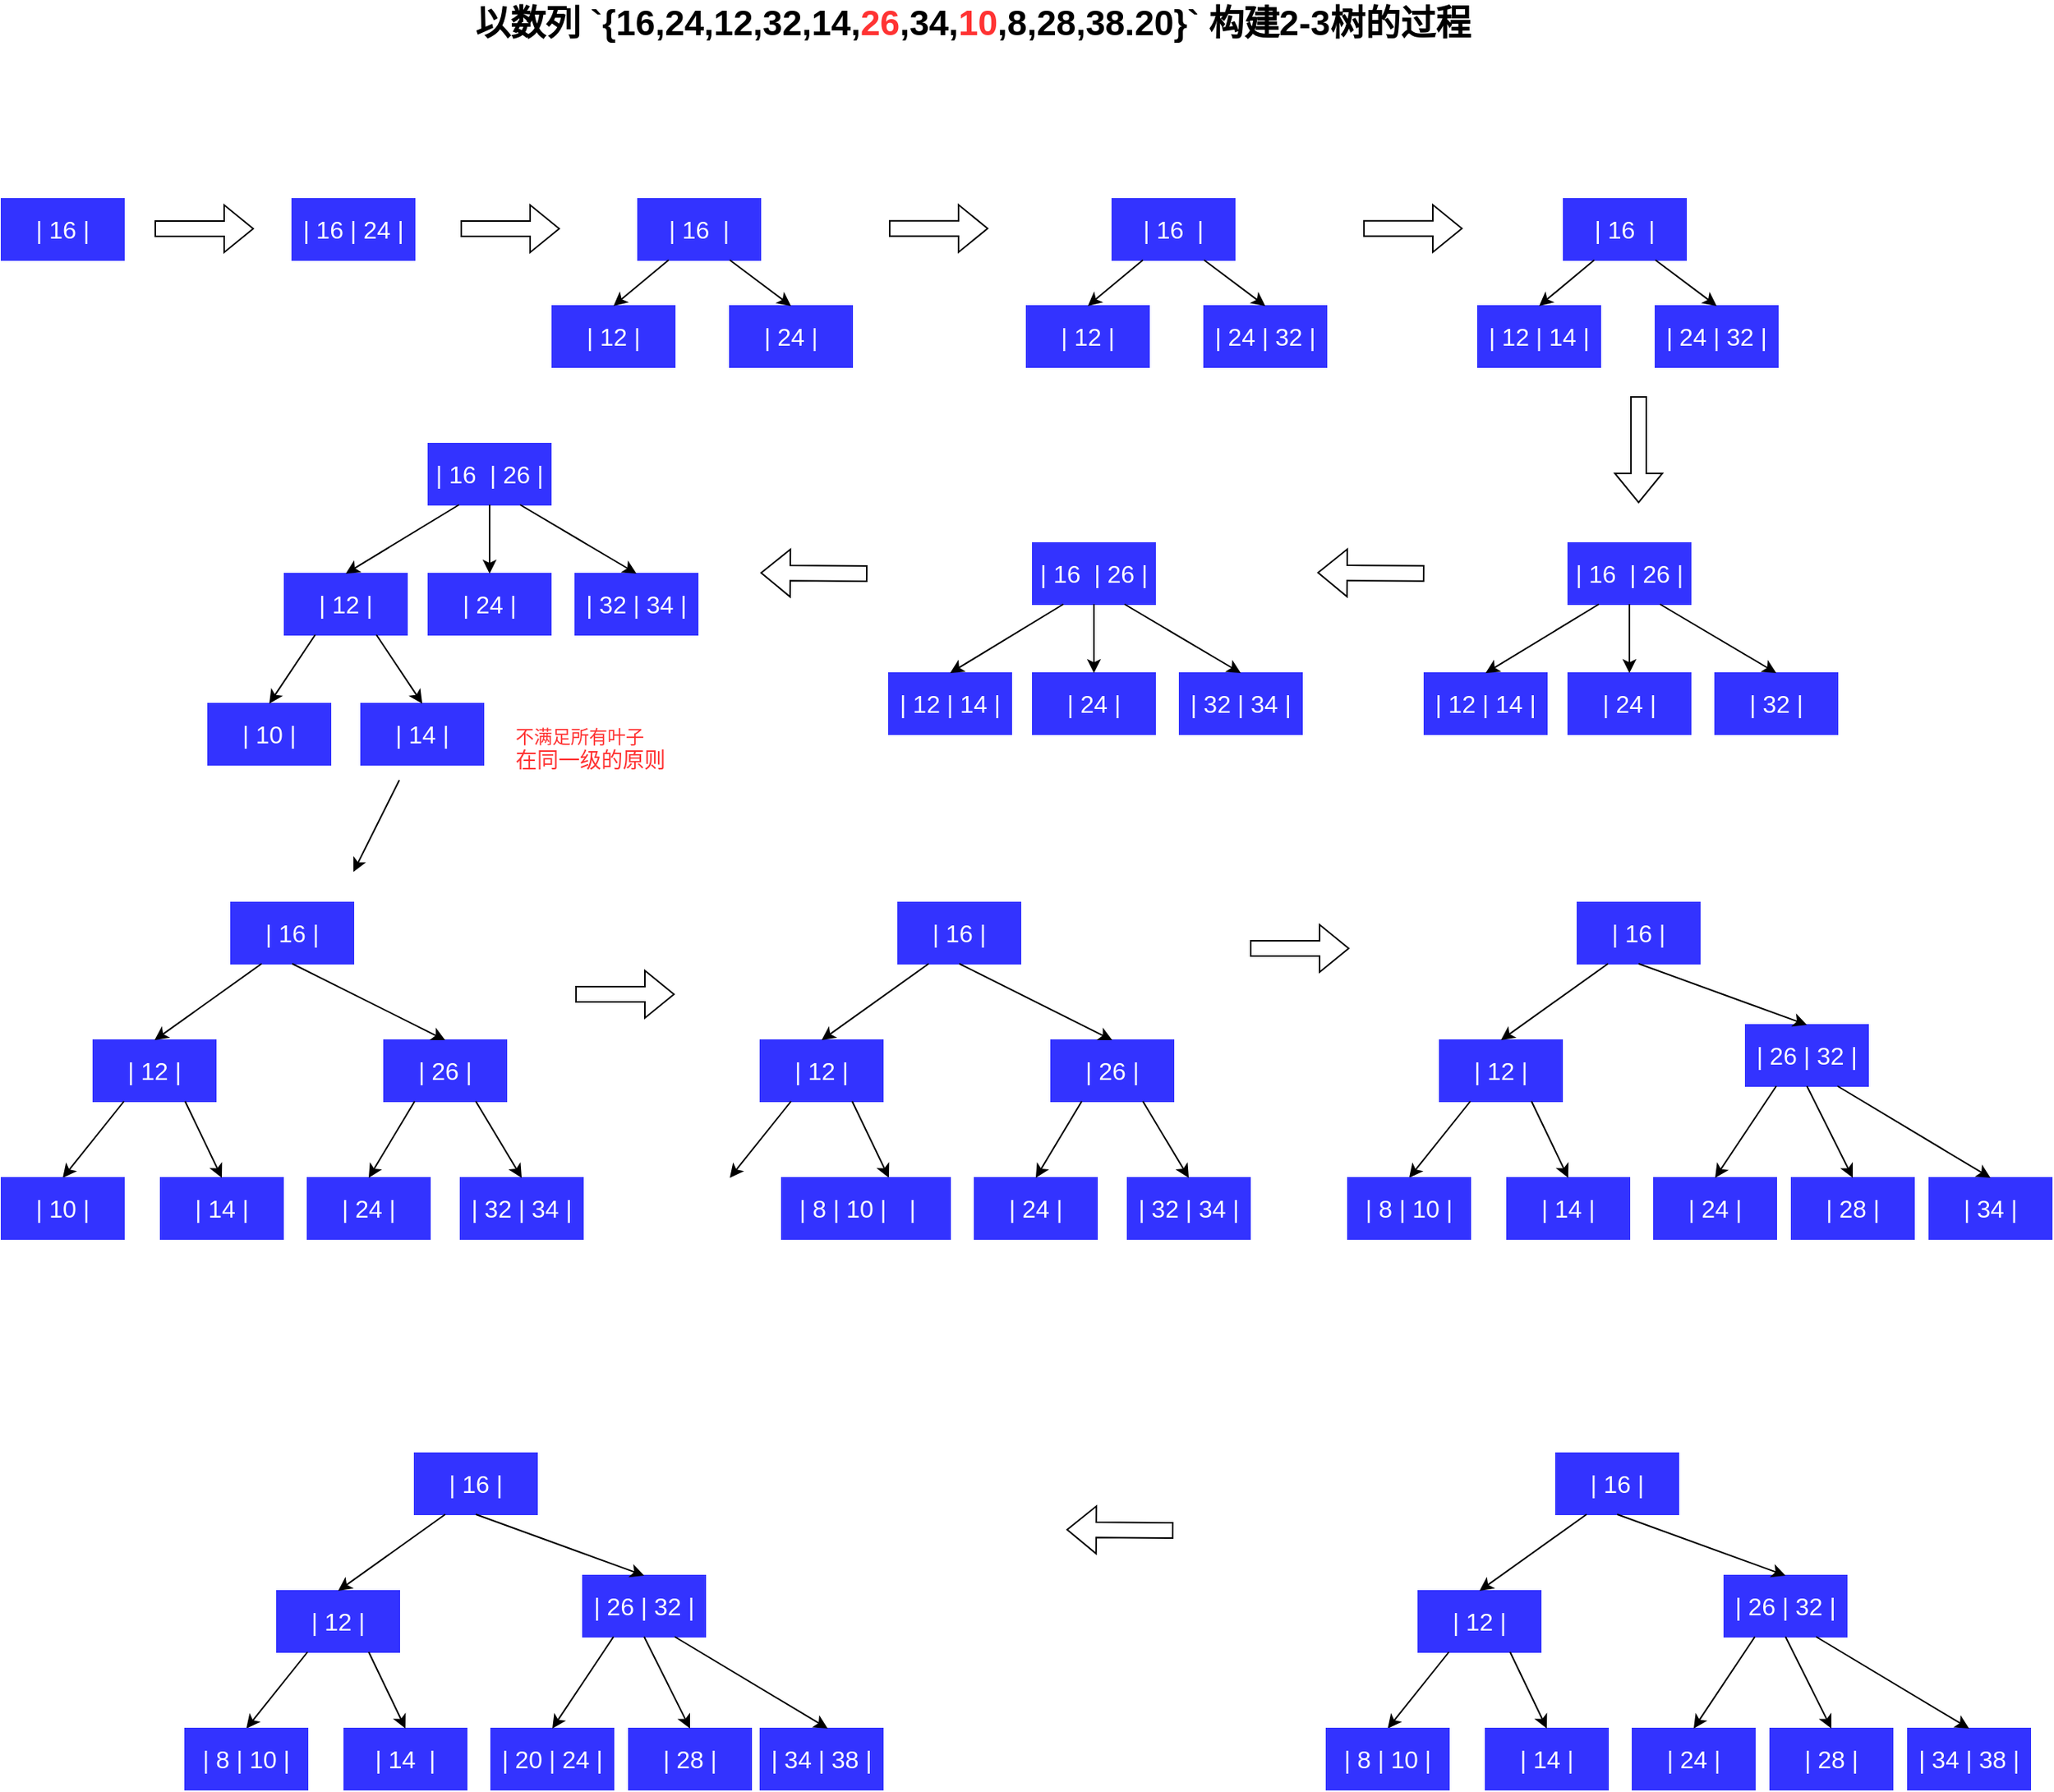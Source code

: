 <mxfile version="22.0.0" type="github">
  <diagram name="第 1 页" id="yOFKsHwZiB2qJZKwS0m_">
    <mxGraphModel dx="2655" dy="1763" grid="1" gridSize="10" guides="1" tooltips="1" connect="1" arrows="1" fold="1" page="1" pageScale="1" pageWidth="827" pageHeight="1169" math="0" shadow="0">
      <root>
        <mxCell id="0" />
        <mxCell id="1" parent="0" />
        <mxCell id="tBhQljCuQdXT5H8_TQD0-1" value="&lt;b style=&quot;font-size: 23px;&quot;&gt;以数列 `{16,24,12,32,14,&lt;font style=&quot;font-size: 23px;&quot; color=&quot;#ff3333&quot;&gt;26&lt;/font&gt;,34,&lt;font style=&quot;font-size: 23px;&quot; color=&quot;#ff3333&quot;&gt;10&lt;/font&gt;,8,28,38.20}` 构建2-3树的过程&lt;/b&gt;" style="text;html=1;strokeColor=none;fillColor=none;align=center;verticalAlign=middle;whiteSpace=wrap;rounded=0;" vertex="1" parent="1">
          <mxGeometry x="260" y="180" width="910" height="30" as="geometry" />
        </mxCell>
        <mxCell id="tBhQljCuQdXT5H8_TQD0-2" value="&lt;font style=&quot;font-size: 16px;&quot; color=&quot;#ffffff&quot;&gt;| 16 |&lt;/font&gt;" style="rounded=0;whiteSpace=wrap;html=1;strokeColor=#3333FF;fillColor=#3333FF;" vertex="1" parent="1">
          <mxGeometry x="80" y="310" width="80" height="40" as="geometry" />
        </mxCell>
        <mxCell id="tBhQljCuQdXT5H8_TQD0-4" value="&lt;font style=&quot;font-size: 16px;&quot; color=&quot;#ffffff&quot;&gt;| 16 | 24 |&lt;/font&gt;" style="rounded=0;whiteSpace=wrap;html=1;strokeColor=#3333FF;fillColor=#3333FF;" vertex="1" parent="1">
          <mxGeometry x="270" y="310" width="80" height="40" as="geometry" />
        </mxCell>
        <mxCell id="tBhQljCuQdXT5H8_TQD0-5" value="&lt;font style=&quot;font-size: 16px;&quot; color=&quot;#ffffff&quot;&gt;| 16&amp;nbsp; |&lt;/font&gt;" style="rounded=0;whiteSpace=wrap;html=1;strokeColor=#3333FF;fillColor=#3333FF;" vertex="1" parent="1">
          <mxGeometry x="496" y="310" width="80" height="40" as="geometry" />
        </mxCell>
        <mxCell id="tBhQljCuQdXT5H8_TQD0-6" value="&lt;font style=&quot;font-size: 16px;&quot; color=&quot;#ffffff&quot;&gt;| 12 |&lt;/font&gt;" style="rounded=0;whiteSpace=wrap;html=1;strokeColor=#3333FF;fillColor=#3333FF;" vertex="1" parent="1">
          <mxGeometry x="440" y="380" width="80" height="40" as="geometry" />
        </mxCell>
        <mxCell id="tBhQljCuQdXT5H8_TQD0-7" value="&lt;font style=&quot;font-size: 16px;&quot; color=&quot;#ffffff&quot;&gt;| 24 |&lt;/font&gt;" style="rounded=0;whiteSpace=wrap;html=1;strokeColor=#3333FF;fillColor=#3333FF;" vertex="1" parent="1">
          <mxGeometry x="556" y="380" width="80" height="40" as="geometry" />
        </mxCell>
        <mxCell id="tBhQljCuQdXT5H8_TQD0-8" value="" style="endArrow=classic;html=1;rounded=0;exitX=0.25;exitY=1;exitDx=0;exitDy=0;entryX=0.5;entryY=0;entryDx=0;entryDy=0;" edge="1" parent="1" source="tBhQljCuQdXT5H8_TQD0-5" target="tBhQljCuQdXT5H8_TQD0-6">
          <mxGeometry width="50" height="50" relative="1" as="geometry">
            <mxPoint x="416" y="410" as="sourcePoint" />
            <mxPoint x="466" y="360" as="targetPoint" />
          </mxGeometry>
        </mxCell>
        <mxCell id="tBhQljCuQdXT5H8_TQD0-9" value="" style="endArrow=classic;html=1;rounded=0;exitX=0.75;exitY=1;exitDx=0;exitDy=0;entryX=0.5;entryY=0;entryDx=0;entryDy=0;" edge="1" parent="1" source="tBhQljCuQdXT5H8_TQD0-5" target="tBhQljCuQdXT5H8_TQD0-7">
          <mxGeometry width="50" height="50" relative="1" as="geometry">
            <mxPoint x="416" y="410" as="sourcePoint" />
            <mxPoint x="466" y="360" as="targetPoint" />
          </mxGeometry>
        </mxCell>
        <mxCell id="tBhQljCuQdXT5H8_TQD0-10" value="" style="shape=flexArrow;endArrow=classic;html=1;rounded=0;" edge="1" parent="1">
          <mxGeometry width="50" height="50" relative="1" as="geometry">
            <mxPoint x="180" y="329.5" as="sourcePoint" />
            <mxPoint x="245" y="329.5" as="targetPoint" />
          </mxGeometry>
        </mxCell>
        <mxCell id="tBhQljCuQdXT5H8_TQD0-11" value="" style="shape=flexArrow;endArrow=classic;html=1;rounded=0;" edge="1" parent="1">
          <mxGeometry width="50" height="50" relative="1" as="geometry">
            <mxPoint x="380" y="329.5" as="sourcePoint" />
            <mxPoint x="445" y="329.5" as="targetPoint" />
          </mxGeometry>
        </mxCell>
        <mxCell id="tBhQljCuQdXT5H8_TQD0-12" value="" style="shape=flexArrow;endArrow=classic;html=1;rounded=0;" edge="1" parent="1">
          <mxGeometry width="50" height="50" relative="1" as="geometry">
            <mxPoint x="660" y="329.38" as="sourcePoint" />
            <mxPoint x="725" y="329.38" as="targetPoint" />
          </mxGeometry>
        </mxCell>
        <mxCell id="tBhQljCuQdXT5H8_TQD0-13" value="&lt;font style=&quot;font-size: 16px;&quot; color=&quot;#ffffff&quot;&gt;| 16&amp;nbsp; |&lt;/font&gt;" style="rounded=0;whiteSpace=wrap;html=1;strokeColor=#3333FF;fillColor=#3333FF;" vertex="1" parent="1">
          <mxGeometry x="806" y="310" width="80" height="40" as="geometry" />
        </mxCell>
        <mxCell id="tBhQljCuQdXT5H8_TQD0-14" value="&lt;font style=&quot;font-size: 16px;&quot; color=&quot;#ffffff&quot;&gt;| 12 |&lt;/font&gt;" style="rounded=0;whiteSpace=wrap;html=1;strokeColor=#3333FF;fillColor=#3333FF;" vertex="1" parent="1">
          <mxGeometry x="750" y="380" width="80" height="40" as="geometry" />
        </mxCell>
        <mxCell id="tBhQljCuQdXT5H8_TQD0-15" value="&lt;font style=&quot;font-size: 16px;&quot; color=&quot;#ffffff&quot;&gt;| 24 | 32 |&lt;/font&gt;" style="rounded=0;whiteSpace=wrap;html=1;strokeColor=#3333FF;fillColor=#3333FF;" vertex="1" parent="1">
          <mxGeometry x="866" y="380" width="80" height="40" as="geometry" />
        </mxCell>
        <mxCell id="tBhQljCuQdXT5H8_TQD0-16" value="" style="endArrow=classic;html=1;rounded=0;exitX=0.25;exitY=1;exitDx=0;exitDy=0;entryX=0.5;entryY=0;entryDx=0;entryDy=0;" edge="1" parent="1" source="tBhQljCuQdXT5H8_TQD0-13" target="tBhQljCuQdXT5H8_TQD0-14">
          <mxGeometry width="50" height="50" relative="1" as="geometry">
            <mxPoint x="726" y="410" as="sourcePoint" />
            <mxPoint x="776" y="360" as="targetPoint" />
          </mxGeometry>
        </mxCell>
        <mxCell id="tBhQljCuQdXT5H8_TQD0-17" value="" style="endArrow=classic;html=1;rounded=0;exitX=0.75;exitY=1;exitDx=0;exitDy=0;entryX=0.5;entryY=0;entryDx=0;entryDy=0;" edge="1" parent="1" source="tBhQljCuQdXT5H8_TQD0-13" target="tBhQljCuQdXT5H8_TQD0-15">
          <mxGeometry width="50" height="50" relative="1" as="geometry">
            <mxPoint x="726" y="410" as="sourcePoint" />
            <mxPoint x="776" y="360" as="targetPoint" />
          </mxGeometry>
        </mxCell>
        <mxCell id="tBhQljCuQdXT5H8_TQD0-18" value="&lt;font style=&quot;font-size: 16px;&quot; color=&quot;#ffffff&quot;&gt;| 16&amp;nbsp; |&lt;/font&gt;" style="rounded=0;whiteSpace=wrap;html=1;strokeColor=#3333FF;fillColor=#3333FF;" vertex="1" parent="1">
          <mxGeometry x="1101" y="310" width="80" height="40" as="geometry" />
        </mxCell>
        <mxCell id="tBhQljCuQdXT5H8_TQD0-19" value="&lt;font style=&quot;font-size: 16px;&quot; color=&quot;#ffffff&quot;&gt;| 12 | 14 |&lt;/font&gt;" style="rounded=0;whiteSpace=wrap;html=1;strokeColor=#3333FF;fillColor=#3333FF;" vertex="1" parent="1">
          <mxGeometry x="1045" y="380" width="80" height="40" as="geometry" />
        </mxCell>
        <mxCell id="tBhQljCuQdXT5H8_TQD0-20" value="&lt;font style=&quot;font-size: 16px;&quot; color=&quot;#ffffff&quot;&gt;| 24 | 32 |&lt;/font&gt;" style="rounded=0;whiteSpace=wrap;html=1;strokeColor=#3333FF;fillColor=#3333FF;" vertex="1" parent="1">
          <mxGeometry x="1161" y="380" width="80" height="40" as="geometry" />
        </mxCell>
        <mxCell id="tBhQljCuQdXT5H8_TQD0-21" value="" style="endArrow=classic;html=1;rounded=0;exitX=0.25;exitY=1;exitDx=0;exitDy=0;entryX=0.5;entryY=0;entryDx=0;entryDy=0;" edge="1" parent="1" source="tBhQljCuQdXT5H8_TQD0-18" target="tBhQljCuQdXT5H8_TQD0-19">
          <mxGeometry width="50" height="50" relative="1" as="geometry">
            <mxPoint x="1021" y="410" as="sourcePoint" />
            <mxPoint x="1071" y="360" as="targetPoint" />
          </mxGeometry>
        </mxCell>
        <mxCell id="tBhQljCuQdXT5H8_TQD0-22" value="" style="endArrow=classic;html=1;rounded=0;exitX=0.75;exitY=1;exitDx=0;exitDy=0;entryX=0.5;entryY=0;entryDx=0;entryDy=0;" edge="1" parent="1" source="tBhQljCuQdXT5H8_TQD0-18" target="tBhQljCuQdXT5H8_TQD0-20">
          <mxGeometry width="50" height="50" relative="1" as="geometry">
            <mxPoint x="1021" y="410" as="sourcePoint" />
            <mxPoint x="1071" y="360" as="targetPoint" />
          </mxGeometry>
        </mxCell>
        <mxCell id="tBhQljCuQdXT5H8_TQD0-23" value="" style="shape=flexArrow;endArrow=classic;html=1;rounded=0;" edge="1" parent="1">
          <mxGeometry width="50" height="50" relative="1" as="geometry">
            <mxPoint x="1150" y="439" as="sourcePoint" />
            <mxPoint x="1150" y="509" as="targetPoint" />
          </mxGeometry>
        </mxCell>
        <mxCell id="tBhQljCuQdXT5H8_TQD0-24" value="&lt;font style=&quot;font-size: 16px;&quot; color=&quot;#ffffff&quot;&gt;| 16&amp;nbsp; | 26 |&lt;/font&gt;" style="rounded=0;whiteSpace=wrap;html=1;strokeColor=#3333FF;fillColor=#3333FF;" vertex="1" parent="1">
          <mxGeometry x="1104" y="535" width="80" height="40" as="geometry" />
        </mxCell>
        <mxCell id="tBhQljCuQdXT5H8_TQD0-25" value="&lt;font style=&quot;font-size: 16px;&quot; color=&quot;#ffffff&quot;&gt;| 12 | 14 |&lt;/font&gt;" style="rounded=0;whiteSpace=wrap;html=1;strokeColor=#3333FF;fillColor=#3333FF;" vertex="1" parent="1">
          <mxGeometry x="1010" y="620" width="80" height="40" as="geometry" />
        </mxCell>
        <mxCell id="tBhQljCuQdXT5H8_TQD0-26" value="&lt;font style=&quot;font-size: 16px;&quot; color=&quot;#ffffff&quot;&gt;| 24 |&lt;/font&gt;" style="rounded=0;whiteSpace=wrap;html=1;strokeColor=#3333FF;fillColor=#3333FF;" vertex="1" parent="1">
          <mxGeometry x="1104" y="620" width="80" height="40" as="geometry" />
        </mxCell>
        <mxCell id="tBhQljCuQdXT5H8_TQD0-27" value="" style="endArrow=classic;html=1;rounded=0;exitX=0.25;exitY=1;exitDx=0;exitDy=0;entryX=0.5;entryY=0;entryDx=0;entryDy=0;" edge="1" parent="1" source="tBhQljCuQdXT5H8_TQD0-24" target="tBhQljCuQdXT5H8_TQD0-25">
          <mxGeometry width="50" height="50" relative="1" as="geometry">
            <mxPoint x="1024" y="635" as="sourcePoint" />
            <mxPoint x="1074" y="585" as="targetPoint" />
          </mxGeometry>
        </mxCell>
        <mxCell id="tBhQljCuQdXT5H8_TQD0-28" value="" style="endArrow=classic;html=1;rounded=0;exitX=0.5;exitY=1;exitDx=0;exitDy=0;entryX=0.5;entryY=0;entryDx=0;entryDy=0;" edge="1" parent="1" source="tBhQljCuQdXT5H8_TQD0-24" target="tBhQljCuQdXT5H8_TQD0-26">
          <mxGeometry width="50" height="50" relative="1" as="geometry">
            <mxPoint x="1024" y="635" as="sourcePoint" />
            <mxPoint x="1074" y="585" as="targetPoint" />
          </mxGeometry>
        </mxCell>
        <mxCell id="tBhQljCuQdXT5H8_TQD0-29" value="" style="shape=flexArrow;endArrow=classic;html=1;rounded=0;" edge="1" parent="1">
          <mxGeometry width="50" height="50" relative="1" as="geometry">
            <mxPoint x="1010" y="554.88" as="sourcePoint" />
            <mxPoint x="940" y="554.38" as="targetPoint" />
          </mxGeometry>
        </mxCell>
        <mxCell id="tBhQljCuQdXT5H8_TQD0-30" value="&lt;font style=&quot;font-size: 16px;&quot; color=&quot;#ffffff&quot;&gt;| 32 |&lt;/font&gt;" style="rounded=0;whiteSpace=wrap;html=1;strokeColor=#3333FF;fillColor=#3333FF;" vertex="1" parent="1">
          <mxGeometry x="1200" y="620" width="80" height="40" as="geometry" />
        </mxCell>
        <mxCell id="tBhQljCuQdXT5H8_TQD0-32" value="" style="endArrow=classic;html=1;rounded=0;entryX=0.5;entryY=0;entryDx=0;entryDy=0;exitX=0.75;exitY=1;exitDx=0;exitDy=0;" edge="1" parent="1" source="tBhQljCuQdXT5H8_TQD0-24" target="tBhQljCuQdXT5H8_TQD0-30">
          <mxGeometry width="50" height="50" relative="1" as="geometry">
            <mxPoint x="1080" y="360" as="sourcePoint" />
            <mxPoint x="1130" y="310" as="targetPoint" />
          </mxGeometry>
        </mxCell>
        <mxCell id="tBhQljCuQdXT5H8_TQD0-33" value="&lt;font style=&quot;font-size: 16px;&quot; color=&quot;#ffffff&quot;&gt;| 16&amp;nbsp; | 26 |&lt;/font&gt;" style="rounded=0;whiteSpace=wrap;html=1;strokeColor=#3333FF;fillColor=#3333FF;" vertex="1" parent="1">
          <mxGeometry x="754" y="535" width="80" height="40" as="geometry" />
        </mxCell>
        <mxCell id="tBhQljCuQdXT5H8_TQD0-34" value="&lt;font style=&quot;font-size: 16px;&quot; color=&quot;#ffffff&quot;&gt;| 12 | 14 |&lt;/font&gt;" style="rounded=0;whiteSpace=wrap;html=1;strokeColor=#3333FF;fillColor=#3333FF;" vertex="1" parent="1">
          <mxGeometry x="660" y="620" width="80" height="40" as="geometry" />
        </mxCell>
        <mxCell id="tBhQljCuQdXT5H8_TQD0-35" value="&lt;font style=&quot;font-size: 16px;&quot; color=&quot;#ffffff&quot;&gt;| 24 |&lt;/font&gt;" style="rounded=0;whiteSpace=wrap;html=1;strokeColor=#3333FF;fillColor=#3333FF;" vertex="1" parent="1">
          <mxGeometry x="754" y="620" width="80" height="40" as="geometry" />
        </mxCell>
        <mxCell id="tBhQljCuQdXT5H8_TQD0-36" value="" style="endArrow=classic;html=1;rounded=0;exitX=0.25;exitY=1;exitDx=0;exitDy=0;entryX=0.5;entryY=0;entryDx=0;entryDy=0;" edge="1" parent="1" source="tBhQljCuQdXT5H8_TQD0-33" target="tBhQljCuQdXT5H8_TQD0-34">
          <mxGeometry width="50" height="50" relative="1" as="geometry">
            <mxPoint x="674" y="635" as="sourcePoint" />
            <mxPoint x="724" y="585" as="targetPoint" />
          </mxGeometry>
        </mxCell>
        <mxCell id="tBhQljCuQdXT5H8_TQD0-37" value="" style="endArrow=classic;html=1;rounded=0;exitX=0.5;exitY=1;exitDx=0;exitDy=0;entryX=0.5;entryY=0;entryDx=0;entryDy=0;" edge="1" parent="1" source="tBhQljCuQdXT5H8_TQD0-33" target="tBhQljCuQdXT5H8_TQD0-35">
          <mxGeometry width="50" height="50" relative="1" as="geometry">
            <mxPoint x="674" y="635" as="sourcePoint" />
            <mxPoint x="724" y="585" as="targetPoint" />
          </mxGeometry>
        </mxCell>
        <mxCell id="tBhQljCuQdXT5H8_TQD0-38" value="&lt;font style=&quot;font-size: 16px;&quot; color=&quot;#ffffff&quot;&gt;| 32 | 34 |&lt;/font&gt;" style="rounded=0;whiteSpace=wrap;html=1;strokeColor=#3333FF;fillColor=#3333FF;" vertex="1" parent="1">
          <mxGeometry x="850" y="620" width="80" height="40" as="geometry" />
        </mxCell>
        <mxCell id="tBhQljCuQdXT5H8_TQD0-39" value="" style="endArrow=classic;html=1;rounded=0;entryX=0.5;entryY=0;entryDx=0;entryDy=0;exitX=0.75;exitY=1;exitDx=0;exitDy=0;" edge="1" parent="1" source="tBhQljCuQdXT5H8_TQD0-33" target="tBhQljCuQdXT5H8_TQD0-38">
          <mxGeometry width="50" height="50" relative="1" as="geometry">
            <mxPoint x="730" y="360" as="sourcePoint" />
            <mxPoint x="780" y="310" as="targetPoint" />
          </mxGeometry>
        </mxCell>
        <mxCell id="tBhQljCuQdXT5H8_TQD0-40" value="" style="shape=flexArrow;endArrow=classic;html=1;rounded=0;" edge="1" parent="1">
          <mxGeometry width="50" height="50" relative="1" as="geometry">
            <mxPoint x="646" y="555" as="sourcePoint" />
            <mxPoint x="576" y="554.5" as="targetPoint" />
          </mxGeometry>
        </mxCell>
        <mxCell id="tBhQljCuQdXT5H8_TQD0-41" value="&lt;font style=&quot;font-size: 16px;&quot; color=&quot;#ffffff&quot;&gt;| 16&amp;nbsp; | 26 |&lt;/font&gt;" style="rounded=0;whiteSpace=wrap;html=1;strokeColor=#3333FF;fillColor=#3333FF;" vertex="1" parent="1">
          <mxGeometry x="359" y="470" width="80" height="40" as="geometry" />
        </mxCell>
        <mxCell id="tBhQljCuQdXT5H8_TQD0-42" value="&lt;font style=&quot;font-size: 16px;&quot; color=&quot;#ffffff&quot;&gt;| 12 |&lt;/font&gt;" style="rounded=0;whiteSpace=wrap;html=1;strokeColor=#3333FF;fillColor=#3333FF;" vertex="1" parent="1">
          <mxGeometry x="265" y="555" width="80" height="40" as="geometry" />
        </mxCell>
        <mxCell id="tBhQljCuQdXT5H8_TQD0-43" value="&lt;font style=&quot;font-size: 16px;&quot; color=&quot;#ffffff&quot;&gt;| 24 |&lt;/font&gt;" style="rounded=0;whiteSpace=wrap;html=1;strokeColor=#3333FF;fillColor=#3333FF;" vertex="1" parent="1">
          <mxGeometry x="359" y="555" width="80" height="40" as="geometry" />
        </mxCell>
        <mxCell id="tBhQljCuQdXT5H8_TQD0-44" value="" style="endArrow=classic;html=1;rounded=0;exitX=0.25;exitY=1;exitDx=0;exitDy=0;entryX=0.5;entryY=0;entryDx=0;entryDy=0;" edge="1" parent="1" source="tBhQljCuQdXT5H8_TQD0-41" target="tBhQljCuQdXT5H8_TQD0-42">
          <mxGeometry width="50" height="50" relative="1" as="geometry">
            <mxPoint x="279" y="570" as="sourcePoint" />
            <mxPoint x="329" y="520" as="targetPoint" />
          </mxGeometry>
        </mxCell>
        <mxCell id="tBhQljCuQdXT5H8_TQD0-45" value="" style="endArrow=classic;html=1;rounded=0;exitX=0.5;exitY=1;exitDx=0;exitDy=0;entryX=0.5;entryY=0;entryDx=0;entryDy=0;" edge="1" parent="1" source="tBhQljCuQdXT5H8_TQD0-41" target="tBhQljCuQdXT5H8_TQD0-43">
          <mxGeometry width="50" height="50" relative="1" as="geometry">
            <mxPoint x="279" y="570" as="sourcePoint" />
            <mxPoint x="329" y="520" as="targetPoint" />
          </mxGeometry>
        </mxCell>
        <mxCell id="tBhQljCuQdXT5H8_TQD0-46" value="&lt;font style=&quot;font-size: 16px;&quot; color=&quot;#ffffff&quot;&gt;| 32 | 34 |&lt;/font&gt;" style="rounded=0;whiteSpace=wrap;html=1;strokeColor=#3333FF;fillColor=#3333FF;" vertex="1" parent="1">
          <mxGeometry x="455" y="555" width="80" height="40" as="geometry" />
        </mxCell>
        <mxCell id="tBhQljCuQdXT5H8_TQD0-47" value="" style="endArrow=classic;html=1;rounded=0;entryX=0.5;entryY=0;entryDx=0;entryDy=0;exitX=0.75;exitY=1;exitDx=0;exitDy=0;" edge="1" parent="1" source="tBhQljCuQdXT5H8_TQD0-41" target="tBhQljCuQdXT5H8_TQD0-46">
          <mxGeometry width="50" height="50" relative="1" as="geometry">
            <mxPoint x="335" y="295" as="sourcePoint" />
            <mxPoint x="385" y="245" as="targetPoint" />
          </mxGeometry>
        </mxCell>
        <mxCell id="tBhQljCuQdXT5H8_TQD0-49" value="&lt;font style=&quot;font-size: 16px;&quot; color=&quot;#ffffff&quot;&gt;| 10 |&lt;/font&gt;" style="rounded=0;whiteSpace=wrap;html=1;strokeColor=#3333FF;fillColor=#3333FF;" vertex="1" parent="1">
          <mxGeometry x="215" y="640" width="80" height="40" as="geometry" />
        </mxCell>
        <mxCell id="tBhQljCuQdXT5H8_TQD0-50" value="&lt;font style=&quot;font-size: 16px;&quot; color=&quot;#ffffff&quot;&gt;| 14 |&lt;/font&gt;" style="rounded=0;whiteSpace=wrap;html=1;strokeColor=#3333FF;fillColor=#3333FF;" vertex="1" parent="1">
          <mxGeometry x="315" y="640" width="80" height="40" as="geometry" />
        </mxCell>
        <mxCell id="tBhQljCuQdXT5H8_TQD0-51" value="" style="endArrow=classic;html=1;rounded=0;exitX=0.25;exitY=1;exitDx=0;exitDy=0;entryX=0.5;entryY=0;entryDx=0;entryDy=0;" edge="1" parent="1" source="tBhQljCuQdXT5H8_TQD0-42" target="tBhQljCuQdXT5H8_TQD0-49">
          <mxGeometry width="50" height="50" relative="1" as="geometry">
            <mxPoint x="389" y="520" as="sourcePoint" />
            <mxPoint x="315" y="565" as="targetPoint" />
          </mxGeometry>
        </mxCell>
        <mxCell id="tBhQljCuQdXT5H8_TQD0-52" value="" style="endArrow=classic;html=1;rounded=0;exitX=0.75;exitY=1;exitDx=0;exitDy=0;entryX=0.5;entryY=0;entryDx=0;entryDy=0;" edge="1" parent="1" source="tBhQljCuQdXT5H8_TQD0-42" target="tBhQljCuQdXT5H8_TQD0-50">
          <mxGeometry width="50" height="50" relative="1" as="geometry">
            <mxPoint x="295" y="605" as="sourcePoint" />
            <mxPoint x="265" y="650" as="targetPoint" />
          </mxGeometry>
        </mxCell>
        <mxCell id="tBhQljCuQdXT5H8_TQD0-53" value="" style="endArrow=classic;html=1;rounded=0;" edge="1" parent="1">
          <mxGeometry width="50" height="50" relative="1" as="geometry">
            <mxPoint x="340" y="690" as="sourcePoint" />
            <mxPoint x="310" y="750" as="targetPoint" />
          </mxGeometry>
        </mxCell>
        <mxCell id="tBhQljCuQdXT5H8_TQD0-55" value="&lt;font style=&quot;font-size: 16px;&quot; color=&quot;#ffffff&quot;&gt;| 16 |&lt;/font&gt;" style="rounded=0;whiteSpace=wrap;html=1;strokeColor=#3333FF;fillColor=#3333FF;" vertex="1" parent="1">
          <mxGeometry x="230" y="770" width="80" height="40" as="geometry" />
        </mxCell>
        <mxCell id="tBhQljCuQdXT5H8_TQD0-56" value="&lt;font style=&quot;font-size: 16px;&quot; color=&quot;#ffffff&quot;&gt;| 12 |&lt;/font&gt;" style="rounded=0;whiteSpace=wrap;html=1;strokeColor=#3333FF;fillColor=#3333FF;" vertex="1" parent="1">
          <mxGeometry x="140" y="860" width="80" height="40" as="geometry" />
        </mxCell>
        <mxCell id="tBhQljCuQdXT5H8_TQD0-57" value="&lt;font style=&quot;font-size: 16px;&quot; color=&quot;#ffffff&quot;&gt;| 26 |&lt;/font&gt;" style="rounded=0;whiteSpace=wrap;html=1;strokeColor=#3333FF;fillColor=#3333FF;" vertex="1" parent="1">
          <mxGeometry x="330" y="860" width="80" height="40" as="geometry" />
        </mxCell>
        <mxCell id="tBhQljCuQdXT5H8_TQD0-58" value="" style="endArrow=classic;html=1;rounded=0;exitX=0.25;exitY=1;exitDx=0;exitDy=0;entryX=0.5;entryY=0;entryDx=0;entryDy=0;" edge="1" parent="1" source="tBhQljCuQdXT5H8_TQD0-55" target="tBhQljCuQdXT5H8_TQD0-56">
          <mxGeometry width="50" height="50" relative="1" as="geometry">
            <mxPoint x="184" y="870" as="sourcePoint" />
            <mxPoint x="234" y="820" as="targetPoint" />
          </mxGeometry>
        </mxCell>
        <mxCell id="tBhQljCuQdXT5H8_TQD0-59" value="" style="endArrow=classic;html=1;rounded=0;exitX=0.5;exitY=1;exitDx=0;exitDy=0;entryX=0.5;entryY=0;entryDx=0;entryDy=0;" edge="1" parent="1" source="tBhQljCuQdXT5H8_TQD0-55" target="tBhQljCuQdXT5H8_TQD0-57">
          <mxGeometry width="50" height="50" relative="1" as="geometry">
            <mxPoint x="184" y="870" as="sourcePoint" />
            <mxPoint x="234" y="820" as="targetPoint" />
          </mxGeometry>
        </mxCell>
        <mxCell id="tBhQljCuQdXT5H8_TQD0-60" value="&lt;font style=&quot;font-size: 16px;&quot; color=&quot;#ffffff&quot;&gt;| 32 | 34 |&lt;/font&gt;" style="rounded=0;whiteSpace=wrap;html=1;strokeColor=#3333FF;fillColor=#3333FF;" vertex="1" parent="1">
          <mxGeometry x="380" y="950" width="80" height="40" as="geometry" />
        </mxCell>
        <mxCell id="tBhQljCuQdXT5H8_TQD0-61" value="" style="endArrow=classic;html=1;rounded=0;entryX=0.5;entryY=0;entryDx=0;entryDy=0;exitX=0.75;exitY=1;exitDx=0;exitDy=0;" edge="1" parent="1" source="tBhQljCuQdXT5H8_TQD0-57" target="tBhQljCuQdXT5H8_TQD0-60">
          <mxGeometry width="50" height="50" relative="1" as="geometry">
            <mxPoint x="240" y="595" as="sourcePoint" />
            <mxPoint x="290" y="545" as="targetPoint" />
          </mxGeometry>
        </mxCell>
        <mxCell id="tBhQljCuQdXT5H8_TQD0-62" value="&lt;font style=&quot;font-size: 16px;&quot; color=&quot;#ffffff&quot;&gt;| 14 |&lt;/font&gt;" style="rounded=0;whiteSpace=wrap;html=1;strokeColor=#3333FF;fillColor=#3333FF;" vertex="1" parent="1">
          <mxGeometry x="184" y="950" width="80" height="40" as="geometry" />
        </mxCell>
        <mxCell id="tBhQljCuQdXT5H8_TQD0-63" value="" style="endArrow=classic;html=1;rounded=0;exitX=0.25;exitY=1;exitDx=0;exitDy=0;entryX=0.5;entryY=0;entryDx=0;entryDy=0;" edge="1" parent="1" source="tBhQljCuQdXT5H8_TQD0-56" target="tBhQljCuQdXT5H8_TQD0-65">
          <mxGeometry width="50" height="50" relative="1" as="geometry">
            <mxPoint x="294" y="820" as="sourcePoint" />
            <mxPoint x="160" y="940" as="targetPoint" />
          </mxGeometry>
        </mxCell>
        <mxCell id="tBhQljCuQdXT5H8_TQD0-64" value="" style="endArrow=classic;html=1;rounded=0;exitX=0.75;exitY=1;exitDx=0;exitDy=0;entryX=0.5;entryY=0;entryDx=0;entryDy=0;" edge="1" parent="1" source="tBhQljCuQdXT5H8_TQD0-56" target="tBhQljCuQdXT5H8_TQD0-62">
          <mxGeometry width="50" height="50" relative="1" as="geometry">
            <mxPoint x="200" y="905" as="sourcePoint" />
            <mxPoint x="170" y="950" as="targetPoint" />
          </mxGeometry>
        </mxCell>
        <mxCell id="tBhQljCuQdXT5H8_TQD0-65" value="&lt;font style=&quot;font-size: 16px;&quot; color=&quot;#ffffff&quot;&gt;| 10 |&lt;/font&gt;" style="rounded=0;whiteSpace=wrap;html=1;strokeColor=#3333FF;fillColor=#3333FF;" vertex="1" parent="1">
          <mxGeometry x="80" y="950" width="80" height="40" as="geometry" />
        </mxCell>
        <mxCell id="tBhQljCuQdXT5H8_TQD0-67" value="&lt;font style=&quot;font-size: 16px;&quot; color=&quot;#ffffff&quot;&gt;| 24 |&lt;/font&gt;" style="rounded=0;whiteSpace=wrap;html=1;strokeColor=#3333FF;fillColor=#3333FF;" vertex="1" parent="1">
          <mxGeometry x="280" y="950" width="80" height="40" as="geometry" />
        </mxCell>
        <mxCell id="tBhQljCuQdXT5H8_TQD0-68" value="" style="endArrow=classic;html=1;rounded=0;exitX=0.25;exitY=1;exitDx=0;exitDy=0;entryX=0.5;entryY=0;entryDx=0;entryDy=0;" edge="1" parent="1" source="tBhQljCuQdXT5H8_TQD0-57" target="tBhQljCuQdXT5H8_TQD0-67">
          <mxGeometry width="50" height="50" relative="1" as="geometry">
            <mxPoint x="20" y="890" as="sourcePoint" />
            <mxPoint x="110" y="890" as="targetPoint" />
          </mxGeometry>
        </mxCell>
        <mxCell id="tBhQljCuQdXT5H8_TQD0-83" value="" style="shape=flexArrow;endArrow=classic;html=1;rounded=0;" edge="1" parent="1">
          <mxGeometry width="50" height="50" relative="1" as="geometry">
            <mxPoint x="970" y="329.38" as="sourcePoint" />
            <mxPoint x="1035" y="329.38" as="targetPoint" />
          </mxGeometry>
        </mxCell>
        <mxCell id="tBhQljCuQdXT5H8_TQD0-84" value="&lt;font color=&quot;#ff3333&quot;&gt;不满足所有叶子&lt;br style=&quot;border-color: var(--border-color); font-size: 14px; text-align: center; background-color: rgb(255, 255, 255);&quot;&gt;&lt;span style=&quot;font-size: 14px; text-align: center; background-color: rgb(255, 255, 255);&quot;&gt;在同一级的原则&lt;/span&gt;&lt;/font&gt;" style="text;strokeColor=none;fillColor=none;align=left;verticalAlign=middle;spacingLeft=4;spacingRight=4;overflow=hidden;points=[[0,0.5],[1,0.5]];portConstraint=eastwest;rotatable=0;whiteSpace=wrap;html=1;" vertex="1" parent="1">
          <mxGeometry x="410" y="650" width="130" height="40" as="geometry" />
        </mxCell>
        <mxCell id="tBhQljCuQdXT5H8_TQD0-85" value="&lt;font style=&quot;font-size: 16px;&quot; color=&quot;#ffffff&quot;&gt;| 16 |&lt;/font&gt;" style="rounded=0;whiteSpace=wrap;html=1;strokeColor=#3333FF;fillColor=#3333FF;" vertex="1" parent="1">
          <mxGeometry x="666" y="770" width="80" height="40" as="geometry" />
        </mxCell>
        <mxCell id="tBhQljCuQdXT5H8_TQD0-86" value="&lt;font style=&quot;font-size: 16px;&quot; color=&quot;#ffffff&quot;&gt;| 12 |&lt;/font&gt;" style="rounded=0;whiteSpace=wrap;html=1;strokeColor=#3333FF;fillColor=#3333FF;" vertex="1" parent="1">
          <mxGeometry x="576" y="860" width="80" height="40" as="geometry" />
        </mxCell>
        <mxCell id="tBhQljCuQdXT5H8_TQD0-87" value="&lt;font style=&quot;font-size: 16px;&quot; color=&quot;#ffffff&quot;&gt;| 26 |&lt;/font&gt;" style="rounded=0;whiteSpace=wrap;html=1;strokeColor=#3333FF;fillColor=#3333FF;" vertex="1" parent="1">
          <mxGeometry x="766" y="860" width="80" height="40" as="geometry" />
        </mxCell>
        <mxCell id="tBhQljCuQdXT5H8_TQD0-88" value="" style="endArrow=classic;html=1;rounded=0;exitX=0.25;exitY=1;exitDx=0;exitDy=0;entryX=0.5;entryY=0;entryDx=0;entryDy=0;" edge="1" parent="1" source="tBhQljCuQdXT5H8_TQD0-85" target="tBhQljCuQdXT5H8_TQD0-86">
          <mxGeometry width="50" height="50" relative="1" as="geometry">
            <mxPoint x="620" y="870" as="sourcePoint" />
            <mxPoint x="670" y="820" as="targetPoint" />
          </mxGeometry>
        </mxCell>
        <mxCell id="tBhQljCuQdXT5H8_TQD0-89" value="" style="endArrow=classic;html=1;rounded=0;exitX=0.5;exitY=1;exitDx=0;exitDy=0;entryX=0.5;entryY=0;entryDx=0;entryDy=0;" edge="1" parent="1" source="tBhQljCuQdXT5H8_TQD0-85" target="tBhQljCuQdXT5H8_TQD0-87">
          <mxGeometry width="50" height="50" relative="1" as="geometry">
            <mxPoint x="620" y="870" as="sourcePoint" />
            <mxPoint x="670" y="820" as="targetPoint" />
          </mxGeometry>
        </mxCell>
        <mxCell id="tBhQljCuQdXT5H8_TQD0-90" value="&lt;font style=&quot;font-size: 16px;&quot; color=&quot;#ffffff&quot;&gt;| 32 | 34 |&lt;/font&gt;" style="rounded=0;whiteSpace=wrap;html=1;strokeColor=#3333FF;fillColor=#3333FF;" vertex="1" parent="1">
          <mxGeometry x="816" y="950" width="80" height="40" as="geometry" />
        </mxCell>
        <mxCell id="tBhQljCuQdXT5H8_TQD0-91" value="" style="endArrow=classic;html=1;rounded=0;entryX=0.5;entryY=0;entryDx=0;entryDy=0;exitX=0.75;exitY=1;exitDx=0;exitDy=0;" edge="1" parent="1" source="tBhQljCuQdXT5H8_TQD0-87" target="tBhQljCuQdXT5H8_TQD0-90">
          <mxGeometry width="50" height="50" relative="1" as="geometry">
            <mxPoint x="676" y="595" as="sourcePoint" />
            <mxPoint x="726" y="545" as="targetPoint" />
          </mxGeometry>
        </mxCell>
        <mxCell id="tBhQljCuQdXT5H8_TQD0-92" value="&lt;font style=&quot;font-size: 16px;&quot; color=&quot;#ffffff&quot;&gt;| 14 |&lt;/font&gt;" style="rounded=0;whiteSpace=wrap;html=1;strokeColor=#3333FF;fillColor=#3333FF;" vertex="1" parent="1">
          <mxGeometry x="620" y="950" width="80" height="40" as="geometry" />
        </mxCell>
        <mxCell id="tBhQljCuQdXT5H8_TQD0-93" value="" style="endArrow=classic;html=1;rounded=0;exitX=0.25;exitY=1;exitDx=0;exitDy=0;entryX=0.5;entryY=0;entryDx=0;entryDy=0;" edge="1" parent="1" source="tBhQljCuQdXT5H8_TQD0-86">
          <mxGeometry width="50" height="50" relative="1" as="geometry">
            <mxPoint x="730" y="820" as="sourcePoint" />
            <mxPoint x="556" y="950.0" as="targetPoint" />
          </mxGeometry>
        </mxCell>
        <mxCell id="tBhQljCuQdXT5H8_TQD0-94" value="" style="endArrow=classic;html=1;rounded=0;exitX=0.75;exitY=1;exitDx=0;exitDy=0;entryX=0.5;entryY=0;entryDx=0;entryDy=0;" edge="1" parent="1" source="tBhQljCuQdXT5H8_TQD0-86" target="tBhQljCuQdXT5H8_TQD0-92">
          <mxGeometry width="50" height="50" relative="1" as="geometry">
            <mxPoint x="636" y="905" as="sourcePoint" />
            <mxPoint x="606" y="950" as="targetPoint" />
          </mxGeometry>
        </mxCell>
        <mxCell id="tBhQljCuQdXT5H8_TQD0-95" value="&lt;font style=&quot;font-size: 16px;&quot; color=&quot;#ffffff&quot;&gt;| 8 | 10 |&lt;/font&gt;" style="rounded=0;whiteSpace=wrap;html=1;strokeColor=#3333FF;fillColor=#3333FF;" vertex="1" parent="1">
          <mxGeometry x="590" y="950" width="80" height="40" as="geometry" />
        </mxCell>
        <mxCell id="tBhQljCuQdXT5H8_TQD0-96" value="&lt;font style=&quot;font-size: 16px;&quot; color=&quot;#ffffff&quot;&gt;| 24 |&lt;/font&gt;" style="rounded=0;whiteSpace=wrap;html=1;strokeColor=#3333FF;fillColor=#3333FF;" vertex="1" parent="1">
          <mxGeometry x="716" y="950" width="80" height="40" as="geometry" />
        </mxCell>
        <mxCell id="tBhQljCuQdXT5H8_TQD0-97" value="" style="endArrow=classic;html=1;rounded=0;exitX=0.25;exitY=1;exitDx=0;exitDy=0;entryX=0.5;entryY=0;entryDx=0;entryDy=0;" edge="1" parent="1" source="tBhQljCuQdXT5H8_TQD0-87" target="tBhQljCuQdXT5H8_TQD0-96">
          <mxGeometry width="50" height="50" relative="1" as="geometry">
            <mxPoint x="456" y="890" as="sourcePoint" />
            <mxPoint x="546" y="890" as="targetPoint" />
          </mxGeometry>
        </mxCell>
        <mxCell id="tBhQljCuQdXT5H8_TQD0-98" value="" style="shape=flexArrow;endArrow=classic;html=1;rounded=0;" edge="1" parent="1">
          <mxGeometry width="50" height="50" relative="1" as="geometry">
            <mxPoint x="455" y="830" as="sourcePoint" />
            <mxPoint x="520" y="830" as="targetPoint" />
          </mxGeometry>
        </mxCell>
        <mxCell id="tBhQljCuQdXT5H8_TQD0-101" value="&lt;font style=&quot;font-size: 16px;&quot; color=&quot;#ffffff&quot;&gt;| 16 |&lt;/font&gt;" style="rounded=0;whiteSpace=wrap;html=1;strokeColor=#3333FF;fillColor=#3333FF;" vertex="1" parent="1">
          <mxGeometry x="1110" y="770" width="80" height="40" as="geometry" />
        </mxCell>
        <mxCell id="tBhQljCuQdXT5H8_TQD0-102" value="&lt;font style=&quot;font-size: 16px;&quot; color=&quot;#ffffff&quot;&gt;| 12 |&lt;/font&gt;" style="rounded=0;whiteSpace=wrap;html=1;strokeColor=#3333FF;fillColor=#3333FF;" vertex="1" parent="1">
          <mxGeometry x="1020" y="860" width="80" height="40" as="geometry" />
        </mxCell>
        <mxCell id="tBhQljCuQdXT5H8_TQD0-103" value="&lt;font style=&quot;font-size: 16px;&quot; color=&quot;#ffffff&quot;&gt;| 26 | 32 |&lt;/font&gt;" style="rounded=0;whiteSpace=wrap;html=1;strokeColor=#3333FF;fillColor=#3333FF;" vertex="1" parent="1">
          <mxGeometry x="1220" y="850" width="80" height="40" as="geometry" />
        </mxCell>
        <mxCell id="tBhQljCuQdXT5H8_TQD0-104" value="" style="endArrow=classic;html=1;rounded=0;exitX=0.25;exitY=1;exitDx=0;exitDy=0;entryX=0.5;entryY=0;entryDx=0;entryDy=0;" edge="1" parent="1" source="tBhQljCuQdXT5H8_TQD0-101" target="tBhQljCuQdXT5H8_TQD0-102">
          <mxGeometry width="50" height="50" relative="1" as="geometry">
            <mxPoint x="1064" y="870" as="sourcePoint" />
            <mxPoint x="1114" y="820" as="targetPoint" />
          </mxGeometry>
        </mxCell>
        <mxCell id="tBhQljCuQdXT5H8_TQD0-105" value="" style="endArrow=classic;html=1;rounded=0;exitX=0.5;exitY=1;exitDx=0;exitDy=0;entryX=0.5;entryY=0;entryDx=0;entryDy=0;" edge="1" parent="1" source="tBhQljCuQdXT5H8_TQD0-101" target="tBhQljCuQdXT5H8_TQD0-103">
          <mxGeometry width="50" height="50" relative="1" as="geometry">
            <mxPoint x="1064" y="870" as="sourcePoint" />
            <mxPoint x="1114" y="820" as="targetPoint" />
          </mxGeometry>
        </mxCell>
        <mxCell id="tBhQljCuQdXT5H8_TQD0-106" value="&lt;font style=&quot;font-size: 16px;&quot; color=&quot;#ffffff&quot;&gt;| 28 |&lt;/font&gt;" style="rounded=0;whiteSpace=wrap;html=1;strokeColor=#3333FF;fillColor=#3333FF;" vertex="1" parent="1">
          <mxGeometry x="1250" y="950" width="80" height="40" as="geometry" />
        </mxCell>
        <mxCell id="tBhQljCuQdXT5H8_TQD0-107" value="" style="endArrow=classic;html=1;rounded=0;entryX=0.5;entryY=0;entryDx=0;entryDy=0;exitX=0.5;exitY=1;exitDx=0;exitDy=0;" edge="1" parent="1" source="tBhQljCuQdXT5H8_TQD0-103" target="tBhQljCuQdXT5H8_TQD0-106">
          <mxGeometry width="50" height="50" relative="1" as="geometry">
            <mxPoint x="1120" y="595" as="sourcePoint" />
            <mxPoint x="1170" y="545" as="targetPoint" />
          </mxGeometry>
        </mxCell>
        <mxCell id="tBhQljCuQdXT5H8_TQD0-108" value="&lt;font style=&quot;font-size: 16px;&quot; color=&quot;#ffffff&quot;&gt;| 14 |&lt;/font&gt;" style="rounded=0;whiteSpace=wrap;html=1;strokeColor=#3333FF;fillColor=#3333FF;" vertex="1" parent="1">
          <mxGeometry x="1064" y="950" width="80" height="40" as="geometry" />
        </mxCell>
        <mxCell id="tBhQljCuQdXT5H8_TQD0-109" value="" style="endArrow=classic;html=1;rounded=0;exitX=0.25;exitY=1;exitDx=0;exitDy=0;entryX=0.5;entryY=0;entryDx=0;entryDy=0;" edge="1" parent="1" source="tBhQljCuQdXT5H8_TQD0-102" target="tBhQljCuQdXT5H8_TQD0-111">
          <mxGeometry width="50" height="50" relative="1" as="geometry">
            <mxPoint x="1174" y="820" as="sourcePoint" />
            <mxPoint x="1040" y="940" as="targetPoint" />
          </mxGeometry>
        </mxCell>
        <mxCell id="tBhQljCuQdXT5H8_TQD0-110" value="" style="endArrow=classic;html=1;rounded=0;exitX=0.75;exitY=1;exitDx=0;exitDy=0;entryX=0.5;entryY=0;entryDx=0;entryDy=0;" edge="1" parent="1" source="tBhQljCuQdXT5H8_TQD0-102" target="tBhQljCuQdXT5H8_TQD0-108">
          <mxGeometry width="50" height="50" relative="1" as="geometry">
            <mxPoint x="1080" y="905" as="sourcePoint" />
            <mxPoint x="1050" y="950" as="targetPoint" />
          </mxGeometry>
        </mxCell>
        <mxCell id="tBhQljCuQdXT5H8_TQD0-111" value="&lt;font style=&quot;font-size: 16px;&quot; color=&quot;#ffffff&quot;&gt;| 8 | 10 |&lt;/font&gt;" style="rounded=0;whiteSpace=wrap;html=1;strokeColor=#3333FF;fillColor=#3333FF;" vertex="1" parent="1">
          <mxGeometry x="960" y="950" width="80" height="40" as="geometry" />
        </mxCell>
        <mxCell id="tBhQljCuQdXT5H8_TQD0-112" value="&lt;font style=&quot;font-size: 16px;&quot; color=&quot;#ffffff&quot;&gt;| 24 |&lt;/font&gt;" style="rounded=0;whiteSpace=wrap;html=1;strokeColor=#3333FF;fillColor=#3333FF;" vertex="1" parent="1">
          <mxGeometry x="1160" y="950" width="80" height="40" as="geometry" />
        </mxCell>
        <mxCell id="tBhQljCuQdXT5H8_TQD0-113" value="" style="endArrow=classic;html=1;rounded=0;exitX=0.25;exitY=1;exitDx=0;exitDy=0;entryX=0.5;entryY=0;entryDx=0;entryDy=0;" edge="1" parent="1" source="tBhQljCuQdXT5H8_TQD0-103" target="tBhQljCuQdXT5H8_TQD0-112">
          <mxGeometry width="50" height="50" relative="1" as="geometry">
            <mxPoint x="900" y="890" as="sourcePoint" />
            <mxPoint x="990" y="890" as="targetPoint" />
          </mxGeometry>
        </mxCell>
        <mxCell id="tBhQljCuQdXT5H8_TQD0-114" value="&lt;font style=&quot;font-size: 16px;&quot; color=&quot;#ffffff&quot;&gt;| 34 |&lt;/font&gt;" style="rounded=0;whiteSpace=wrap;html=1;strokeColor=#3333FF;fillColor=#3333FF;" vertex="1" parent="1">
          <mxGeometry x="1340" y="950" width="80" height="40" as="geometry" />
        </mxCell>
        <mxCell id="tBhQljCuQdXT5H8_TQD0-115" value="" style="endArrow=classic;html=1;rounded=0;entryX=0.5;entryY=0;entryDx=0;entryDy=0;exitX=0.75;exitY=1;exitDx=0;exitDy=0;" edge="1" parent="1" source="tBhQljCuQdXT5H8_TQD0-103" target="tBhQljCuQdXT5H8_TQD0-114">
          <mxGeometry width="50" height="50" relative="1" as="geometry">
            <mxPoint x="990" y="820" as="sourcePoint" />
            <mxPoint x="1040" y="770" as="targetPoint" />
          </mxGeometry>
        </mxCell>
        <mxCell id="tBhQljCuQdXT5H8_TQD0-116" value="" style="shape=flexArrow;endArrow=classic;html=1;rounded=0;" edge="1" parent="1">
          <mxGeometry width="50" height="50" relative="1" as="geometry">
            <mxPoint x="896" y="800" as="sourcePoint" />
            <mxPoint x="961" y="800" as="targetPoint" />
          </mxGeometry>
        </mxCell>
        <mxCell id="tBhQljCuQdXT5H8_TQD0-117" value="&lt;font style=&quot;font-size: 16px;&quot; color=&quot;#ffffff&quot;&gt;| 16 |&lt;/font&gt;" style="rounded=0;whiteSpace=wrap;html=1;strokeColor=#3333FF;fillColor=#3333FF;" vertex="1" parent="1">
          <mxGeometry x="1096" y="1130" width="80" height="40" as="geometry" />
        </mxCell>
        <mxCell id="tBhQljCuQdXT5H8_TQD0-118" value="&lt;font style=&quot;font-size: 16px;&quot; color=&quot;#ffffff&quot;&gt;| 12 |&lt;/font&gt;" style="rounded=0;whiteSpace=wrap;html=1;strokeColor=#3333FF;fillColor=#3333FF;" vertex="1" parent="1">
          <mxGeometry x="1006" y="1220" width="80" height="40" as="geometry" />
        </mxCell>
        <mxCell id="tBhQljCuQdXT5H8_TQD0-119" value="&lt;font style=&quot;font-size: 16px;&quot; color=&quot;#ffffff&quot;&gt;| 26 | 32 |&lt;/font&gt;" style="rounded=0;whiteSpace=wrap;html=1;strokeColor=#3333FF;fillColor=#3333FF;" vertex="1" parent="1">
          <mxGeometry x="1206" y="1210" width="80" height="40" as="geometry" />
        </mxCell>
        <mxCell id="tBhQljCuQdXT5H8_TQD0-120" value="" style="endArrow=classic;html=1;rounded=0;exitX=0.25;exitY=1;exitDx=0;exitDy=0;entryX=0.5;entryY=0;entryDx=0;entryDy=0;" edge="1" parent="1" source="tBhQljCuQdXT5H8_TQD0-117" target="tBhQljCuQdXT5H8_TQD0-118">
          <mxGeometry width="50" height="50" relative="1" as="geometry">
            <mxPoint x="1050" y="1230" as="sourcePoint" />
            <mxPoint x="1100" y="1180" as="targetPoint" />
          </mxGeometry>
        </mxCell>
        <mxCell id="tBhQljCuQdXT5H8_TQD0-121" value="" style="endArrow=classic;html=1;rounded=0;exitX=0.5;exitY=1;exitDx=0;exitDy=0;entryX=0.5;entryY=0;entryDx=0;entryDy=0;" edge="1" parent="1" source="tBhQljCuQdXT5H8_TQD0-117" target="tBhQljCuQdXT5H8_TQD0-119">
          <mxGeometry width="50" height="50" relative="1" as="geometry">
            <mxPoint x="1050" y="1230" as="sourcePoint" />
            <mxPoint x="1100" y="1180" as="targetPoint" />
          </mxGeometry>
        </mxCell>
        <mxCell id="tBhQljCuQdXT5H8_TQD0-122" value="&lt;font style=&quot;font-size: 16px;&quot; color=&quot;#ffffff&quot;&gt;| 28 |&lt;/font&gt;" style="rounded=0;whiteSpace=wrap;html=1;strokeColor=#3333FF;fillColor=#3333FF;" vertex="1" parent="1">
          <mxGeometry x="1236" y="1310" width="80" height="40" as="geometry" />
        </mxCell>
        <mxCell id="tBhQljCuQdXT5H8_TQD0-123" value="" style="endArrow=classic;html=1;rounded=0;entryX=0.5;entryY=0;entryDx=0;entryDy=0;exitX=0.5;exitY=1;exitDx=0;exitDy=0;" edge="1" parent="1" source="tBhQljCuQdXT5H8_TQD0-119" target="tBhQljCuQdXT5H8_TQD0-122">
          <mxGeometry width="50" height="50" relative="1" as="geometry">
            <mxPoint x="1106" y="955" as="sourcePoint" />
            <mxPoint x="1156" y="905" as="targetPoint" />
          </mxGeometry>
        </mxCell>
        <mxCell id="tBhQljCuQdXT5H8_TQD0-124" value="&lt;font style=&quot;font-size: 16px;&quot; color=&quot;#ffffff&quot;&gt;| 14 |&lt;/font&gt;" style="rounded=0;whiteSpace=wrap;html=1;strokeColor=#3333FF;fillColor=#3333FF;" vertex="1" parent="1">
          <mxGeometry x="1050" y="1310" width="80" height="40" as="geometry" />
        </mxCell>
        <mxCell id="tBhQljCuQdXT5H8_TQD0-125" value="" style="endArrow=classic;html=1;rounded=0;exitX=0.25;exitY=1;exitDx=0;exitDy=0;entryX=0.5;entryY=0;entryDx=0;entryDy=0;" edge="1" parent="1" source="tBhQljCuQdXT5H8_TQD0-118" target="tBhQljCuQdXT5H8_TQD0-127">
          <mxGeometry width="50" height="50" relative="1" as="geometry">
            <mxPoint x="1160" y="1180" as="sourcePoint" />
            <mxPoint x="1026" y="1300" as="targetPoint" />
          </mxGeometry>
        </mxCell>
        <mxCell id="tBhQljCuQdXT5H8_TQD0-126" value="" style="endArrow=classic;html=1;rounded=0;exitX=0.75;exitY=1;exitDx=0;exitDy=0;entryX=0.5;entryY=0;entryDx=0;entryDy=0;" edge="1" parent="1" source="tBhQljCuQdXT5H8_TQD0-118" target="tBhQljCuQdXT5H8_TQD0-124">
          <mxGeometry width="50" height="50" relative="1" as="geometry">
            <mxPoint x="1066" y="1265" as="sourcePoint" />
            <mxPoint x="1036" y="1310" as="targetPoint" />
          </mxGeometry>
        </mxCell>
        <mxCell id="tBhQljCuQdXT5H8_TQD0-127" value="&lt;font style=&quot;font-size: 16px;&quot; color=&quot;#ffffff&quot;&gt;| 8 | 10 |&lt;/font&gt;" style="rounded=0;whiteSpace=wrap;html=1;strokeColor=#3333FF;fillColor=#3333FF;" vertex="1" parent="1">
          <mxGeometry x="946" y="1310" width="80" height="40" as="geometry" />
        </mxCell>
        <mxCell id="tBhQljCuQdXT5H8_TQD0-128" value="&lt;font style=&quot;font-size: 16px;&quot; color=&quot;#ffffff&quot;&gt;| 24 |&lt;/font&gt;" style="rounded=0;whiteSpace=wrap;html=1;strokeColor=#3333FF;fillColor=#3333FF;" vertex="1" parent="1">
          <mxGeometry x="1146" y="1310" width="80" height="40" as="geometry" />
        </mxCell>
        <mxCell id="tBhQljCuQdXT5H8_TQD0-129" value="" style="endArrow=classic;html=1;rounded=0;exitX=0.25;exitY=1;exitDx=0;exitDy=0;entryX=0.5;entryY=0;entryDx=0;entryDy=0;" edge="1" parent="1" source="tBhQljCuQdXT5H8_TQD0-119" target="tBhQljCuQdXT5H8_TQD0-128">
          <mxGeometry width="50" height="50" relative="1" as="geometry">
            <mxPoint x="886" y="1250" as="sourcePoint" />
            <mxPoint x="976" y="1250" as="targetPoint" />
          </mxGeometry>
        </mxCell>
        <mxCell id="tBhQljCuQdXT5H8_TQD0-130" value="&lt;font style=&quot;font-size: 16px;&quot; color=&quot;#ffffff&quot;&gt;| 34 | 38 |&lt;/font&gt;" style="rounded=0;whiteSpace=wrap;html=1;strokeColor=#3333FF;fillColor=#3333FF;" vertex="1" parent="1">
          <mxGeometry x="1326" y="1310" width="80" height="40" as="geometry" />
        </mxCell>
        <mxCell id="tBhQljCuQdXT5H8_TQD0-131" value="" style="endArrow=classic;html=1;rounded=0;entryX=0.5;entryY=0;entryDx=0;entryDy=0;exitX=0.75;exitY=1;exitDx=0;exitDy=0;" edge="1" parent="1" source="tBhQljCuQdXT5H8_TQD0-119" target="tBhQljCuQdXT5H8_TQD0-130">
          <mxGeometry width="50" height="50" relative="1" as="geometry">
            <mxPoint x="976" y="1180" as="sourcePoint" />
            <mxPoint x="1026" y="1130" as="targetPoint" />
          </mxGeometry>
        </mxCell>
        <mxCell id="tBhQljCuQdXT5H8_TQD0-132" value="&lt;font style=&quot;font-size: 16px;&quot; color=&quot;#ffffff&quot;&gt;| 16 |&lt;/font&gt;" style="rounded=0;whiteSpace=wrap;html=1;strokeColor=#3333FF;fillColor=#3333FF;" vertex="1" parent="1">
          <mxGeometry x="350" y="1130" width="80" height="40" as="geometry" />
        </mxCell>
        <mxCell id="tBhQljCuQdXT5H8_TQD0-133" value="&lt;font style=&quot;font-size: 16px;&quot; color=&quot;#ffffff&quot;&gt;| 12 |&lt;/font&gt;" style="rounded=0;whiteSpace=wrap;html=1;strokeColor=#3333FF;fillColor=#3333FF;" vertex="1" parent="1">
          <mxGeometry x="260" y="1220" width="80" height="40" as="geometry" />
        </mxCell>
        <mxCell id="tBhQljCuQdXT5H8_TQD0-134" value="&lt;font style=&quot;font-size: 16px;&quot; color=&quot;#ffffff&quot;&gt;| 26 | 32 |&lt;/font&gt;" style="rounded=0;whiteSpace=wrap;html=1;strokeColor=#3333FF;fillColor=#3333FF;" vertex="1" parent="1">
          <mxGeometry x="460" y="1210" width="80" height="40" as="geometry" />
        </mxCell>
        <mxCell id="tBhQljCuQdXT5H8_TQD0-135" value="" style="endArrow=classic;html=1;rounded=0;exitX=0.25;exitY=1;exitDx=0;exitDy=0;entryX=0.5;entryY=0;entryDx=0;entryDy=0;" edge="1" parent="1" source="tBhQljCuQdXT5H8_TQD0-132" target="tBhQljCuQdXT5H8_TQD0-133">
          <mxGeometry width="50" height="50" relative="1" as="geometry">
            <mxPoint x="304" y="1230" as="sourcePoint" />
            <mxPoint x="354" y="1180" as="targetPoint" />
          </mxGeometry>
        </mxCell>
        <mxCell id="tBhQljCuQdXT5H8_TQD0-136" value="" style="endArrow=classic;html=1;rounded=0;exitX=0.5;exitY=1;exitDx=0;exitDy=0;entryX=0.5;entryY=0;entryDx=0;entryDy=0;" edge="1" parent="1" source="tBhQljCuQdXT5H8_TQD0-132" target="tBhQljCuQdXT5H8_TQD0-134">
          <mxGeometry width="50" height="50" relative="1" as="geometry">
            <mxPoint x="304" y="1230" as="sourcePoint" />
            <mxPoint x="354" y="1180" as="targetPoint" />
          </mxGeometry>
        </mxCell>
        <mxCell id="tBhQljCuQdXT5H8_TQD0-137" value="&lt;font style=&quot;font-size: 16px;&quot; color=&quot;#ffffff&quot;&gt;| 28 |&lt;/font&gt;" style="rounded=0;whiteSpace=wrap;html=1;strokeColor=#3333FF;fillColor=#3333FF;" vertex="1" parent="1">
          <mxGeometry x="490" y="1310" width="80" height="40" as="geometry" />
        </mxCell>
        <mxCell id="tBhQljCuQdXT5H8_TQD0-138" value="" style="endArrow=classic;html=1;rounded=0;entryX=0.5;entryY=0;entryDx=0;entryDy=0;exitX=0.5;exitY=1;exitDx=0;exitDy=0;" edge="1" parent="1" source="tBhQljCuQdXT5H8_TQD0-134" target="tBhQljCuQdXT5H8_TQD0-137">
          <mxGeometry width="50" height="50" relative="1" as="geometry">
            <mxPoint x="360" y="955" as="sourcePoint" />
            <mxPoint x="410" y="905" as="targetPoint" />
          </mxGeometry>
        </mxCell>
        <mxCell id="tBhQljCuQdXT5H8_TQD0-139" value="&lt;font style=&quot;font-size: 16px;&quot; color=&quot;#ffffff&quot;&gt;| 14&amp;nbsp; |&lt;/font&gt;" style="rounded=0;whiteSpace=wrap;html=1;strokeColor=#3333FF;fillColor=#3333FF;" vertex="1" parent="1">
          <mxGeometry x="304" y="1310" width="80" height="40" as="geometry" />
        </mxCell>
        <mxCell id="tBhQljCuQdXT5H8_TQD0-140" value="" style="endArrow=classic;html=1;rounded=0;exitX=0.25;exitY=1;exitDx=0;exitDy=0;entryX=0.5;entryY=0;entryDx=0;entryDy=0;" edge="1" parent="1" source="tBhQljCuQdXT5H8_TQD0-133" target="tBhQljCuQdXT5H8_TQD0-142">
          <mxGeometry width="50" height="50" relative="1" as="geometry">
            <mxPoint x="414" y="1180" as="sourcePoint" />
            <mxPoint x="280" y="1300" as="targetPoint" />
          </mxGeometry>
        </mxCell>
        <mxCell id="tBhQljCuQdXT5H8_TQD0-141" value="" style="endArrow=classic;html=1;rounded=0;exitX=0.75;exitY=1;exitDx=0;exitDy=0;entryX=0.5;entryY=0;entryDx=0;entryDy=0;" edge="1" parent="1" source="tBhQljCuQdXT5H8_TQD0-133" target="tBhQljCuQdXT5H8_TQD0-139">
          <mxGeometry width="50" height="50" relative="1" as="geometry">
            <mxPoint x="320" y="1265" as="sourcePoint" />
            <mxPoint x="290" y="1310" as="targetPoint" />
          </mxGeometry>
        </mxCell>
        <mxCell id="tBhQljCuQdXT5H8_TQD0-142" value="&lt;font style=&quot;font-size: 16px;&quot; color=&quot;#ffffff&quot;&gt;| 8 | 10 |&lt;/font&gt;" style="rounded=0;whiteSpace=wrap;html=1;strokeColor=#3333FF;fillColor=#3333FF;" vertex="1" parent="1">
          <mxGeometry x="200" y="1310" width="80" height="40" as="geometry" />
        </mxCell>
        <mxCell id="tBhQljCuQdXT5H8_TQD0-143" value="&lt;font style=&quot;font-size: 16px;&quot; color=&quot;#ffffff&quot;&gt;| 20 | 24 |&lt;/font&gt;" style="rounded=0;whiteSpace=wrap;html=1;strokeColor=#3333FF;fillColor=#3333FF;" vertex="1" parent="1">
          <mxGeometry x="400" y="1310" width="80" height="40" as="geometry" />
        </mxCell>
        <mxCell id="tBhQljCuQdXT5H8_TQD0-144" value="" style="endArrow=classic;html=1;rounded=0;exitX=0.25;exitY=1;exitDx=0;exitDy=0;entryX=0.5;entryY=0;entryDx=0;entryDy=0;" edge="1" parent="1" source="tBhQljCuQdXT5H8_TQD0-134" target="tBhQljCuQdXT5H8_TQD0-143">
          <mxGeometry width="50" height="50" relative="1" as="geometry">
            <mxPoint x="140" y="1250" as="sourcePoint" />
            <mxPoint x="230" y="1250" as="targetPoint" />
          </mxGeometry>
        </mxCell>
        <mxCell id="tBhQljCuQdXT5H8_TQD0-145" value="&lt;font style=&quot;font-size: 16px;&quot; color=&quot;#ffffff&quot;&gt;| 34 | 38 |&lt;/font&gt;" style="rounded=0;whiteSpace=wrap;html=1;strokeColor=#3333FF;fillColor=#3333FF;" vertex="1" parent="1">
          <mxGeometry x="576" y="1310" width="80" height="40" as="geometry" />
        </mxCell>
        <mxCell id="tBhQljCuQdXT5H8_TQD0-146" value="" style="endArrow=classic;html=1;rounded=0;entryX=0.5;entryY=0;entryDx=0;entryDy=0;exitX=0.75;exitY=1;exitDx=0;exitDy=0;" edge="1" parent="1" source="tBhQljCuQdXT5H8_TQD0-134">
          <mxGeometry width="50" height="50" relative="1" as="geometry">
            <mxPoint x="230" y="1180" as="sourcePoint" />
            <mxPoint x="620" y="1310" as="targetPoint" />
          </mxGeometry>
        </mxCell>
        <mxCell id="tBhQljCuQdXT5H8_TQD0-148" value="" style="shape=flexArrow;endArrow=classic;html=1;rounded=0;" edge="1" parent="1">
          <mxGeometry width="50" height="50" relative="1" as="geometry">
            <mxPoint x="846" y="1180.5" as="sourcePoint" />
            <mxPoint x="776" y="1180" as="targetPoint" />
          </mxGeometry>
        </mxCell>
      </root>
    </mxGraphModel>
  </diagram>
</mxfile>
